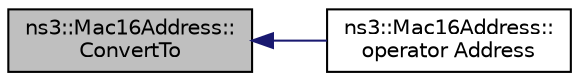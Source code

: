 digraph "ns3::Mac16Address::ConvertTo"
{
  edge [fontname="Helvetica",fontsize="10",labelfontname="Helvetica",labelfontsize="10"];
  node [fontname="Helvetica",fontsize="10",shape=record];
  rankdir="LR";
  Node1 [label="ns3::Mac16Address::\lConvertTo",height=0.2,width=0.4,color="black", fillcolor="grey75", style="filled", fontcolor="black"];
  Node1 -> Node2 [dir="back",color="midnightblue",fontsize="10",style="solid"];
  Node2 [label="ns3::Mac16Address::\loperator Address",height=0.2,width=0.4,color="black", fillcolor="white", style="filled",URL="$d9/d35/classns3_1_1Mac16Address.html#a85d0d500f6e5e7f730ce1184632becf3"];
}
